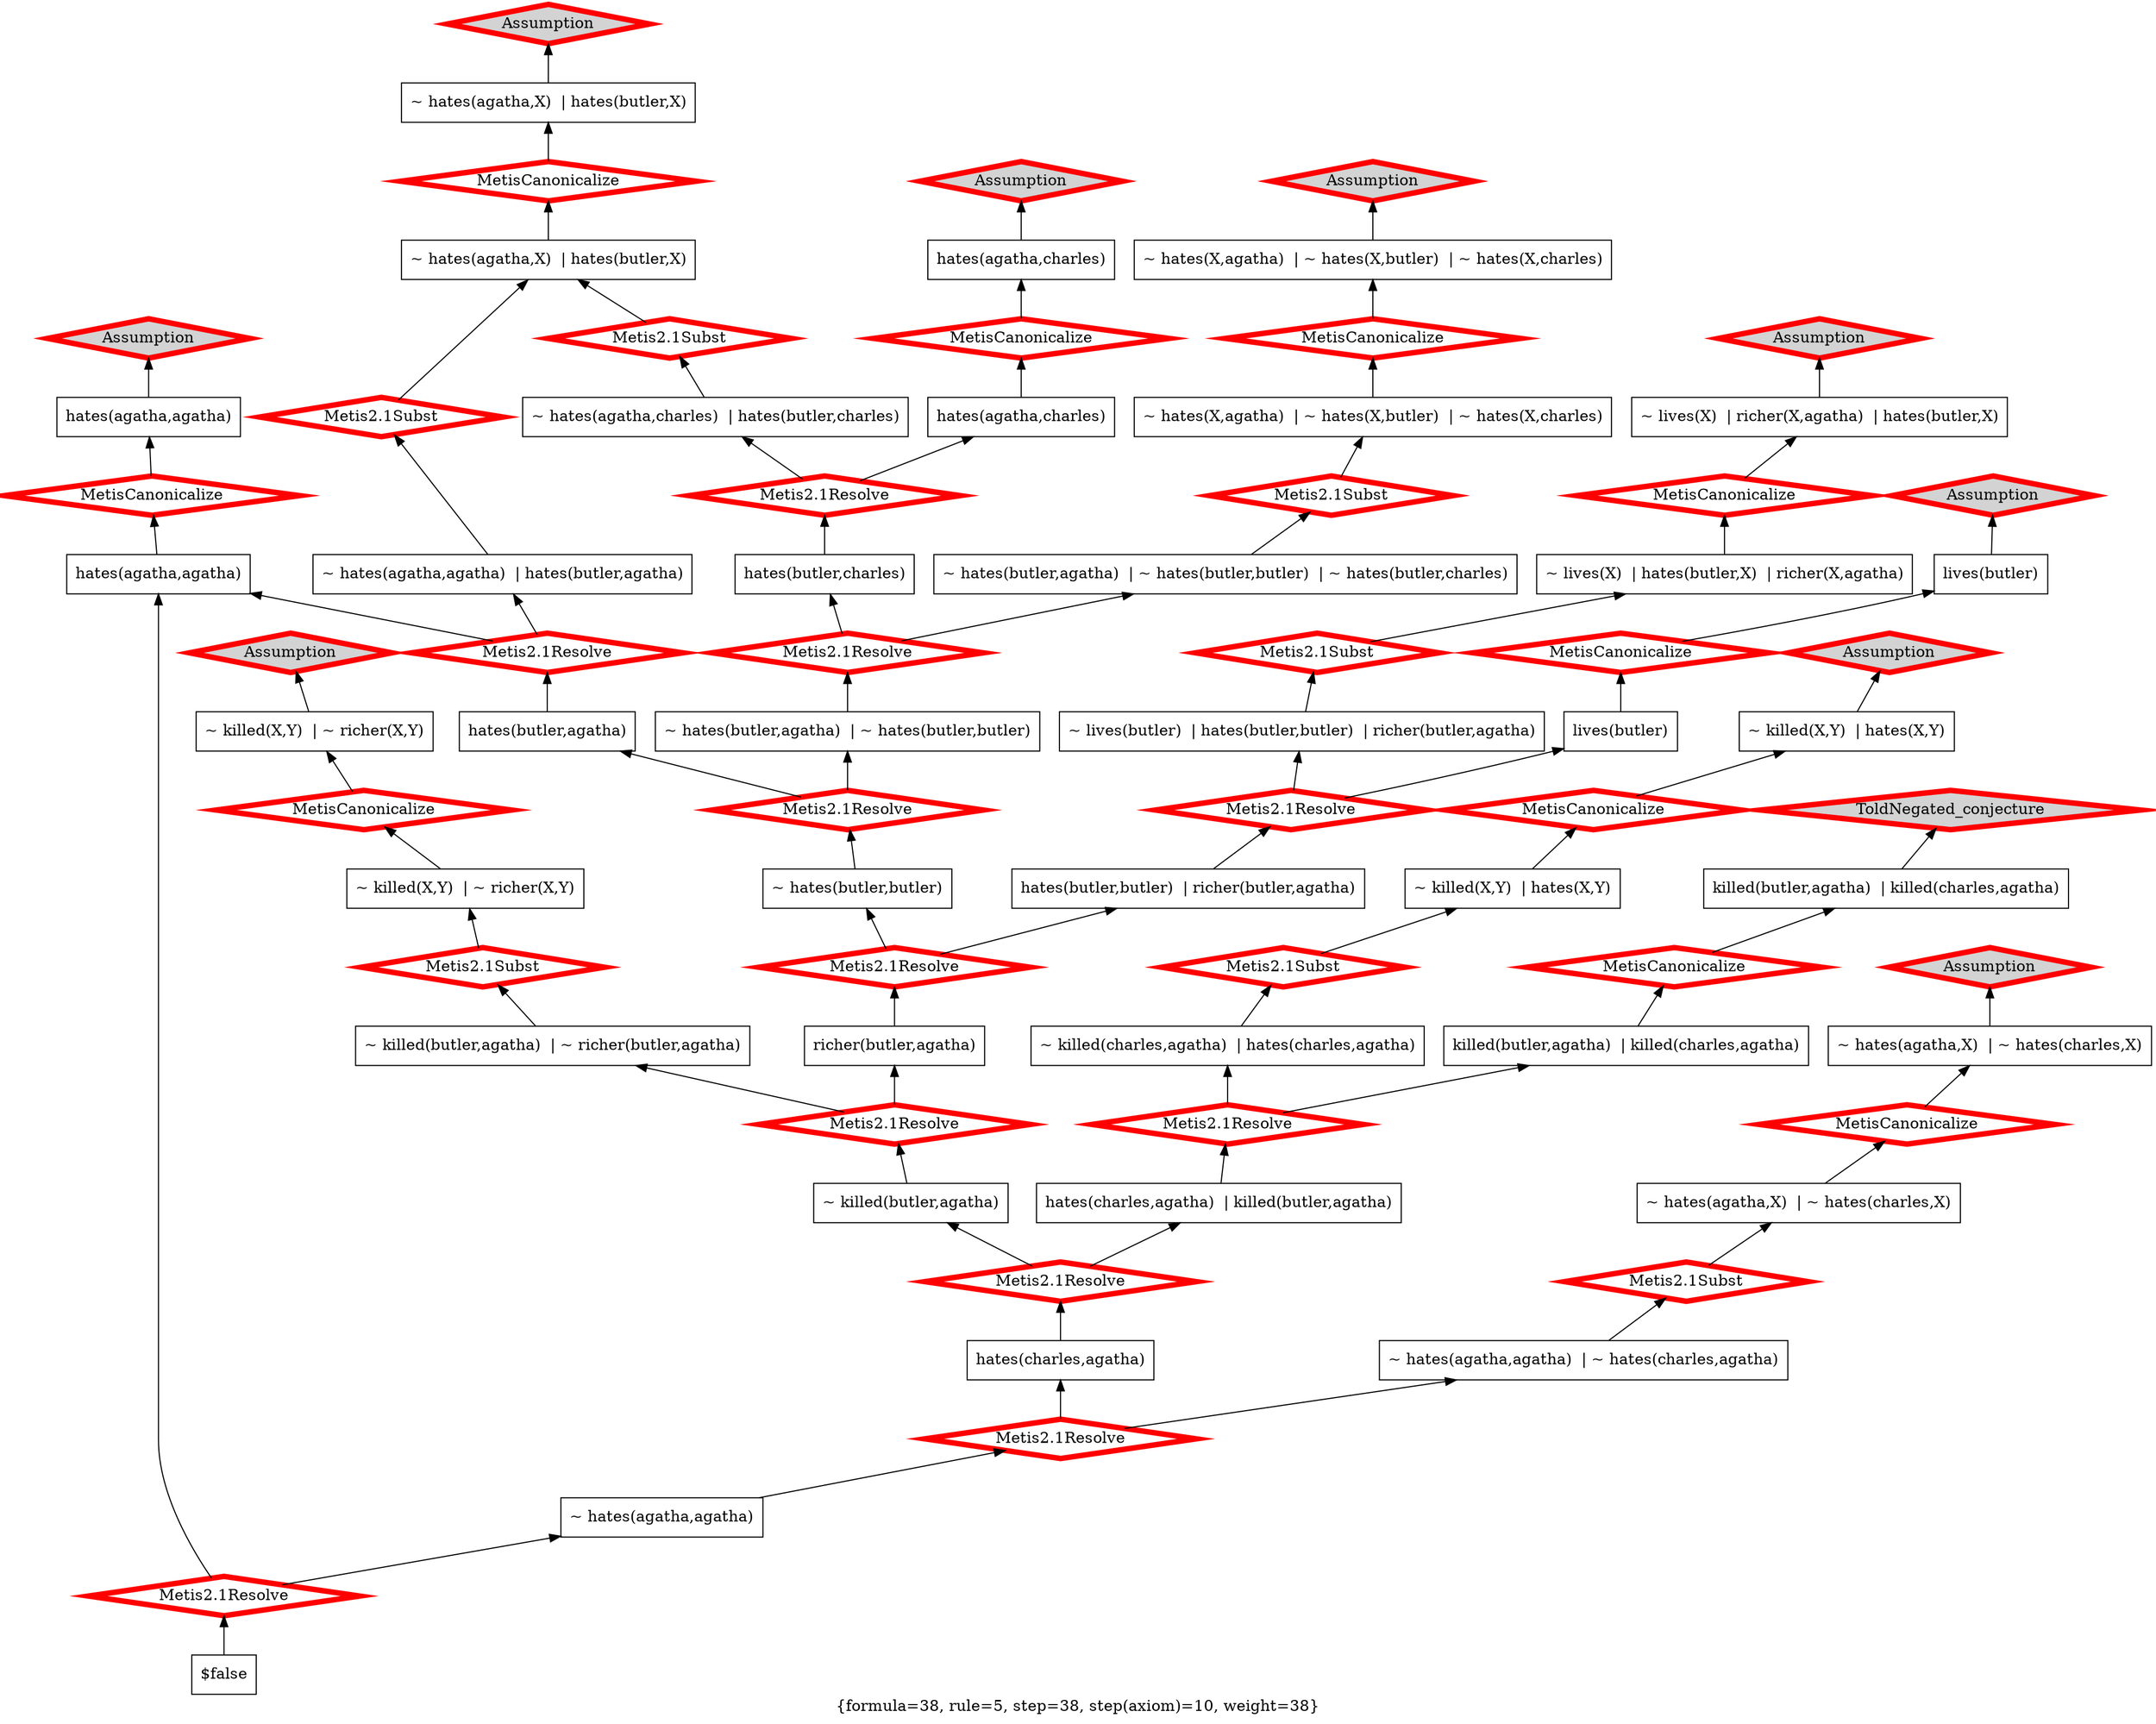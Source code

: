 digraph g 
{ rankdir=BT;
 labelloc=b label="{formula=38, rule=5, step=38, step(axiom)=10, weight=38}"  
 "x_338" [ URL="http://inference-web.org/proofs/tptp/Solutions/PUZ/PUZ001-1/Metis---2.2/answer.owl#ns_refute_0_19_conclusion" color="black" shape="box" label="hates(agatha,agatha)" fillcolor="white" style="filled"  ];
  "x_234" [ URL="http://inference-web.org/proofs/tptp/Solutions/PUZ/PUZ001-1/Metis---2.2/answer.owl#ns_prove_neither_charles_nor_butler_did_it_conclusion" color="black" shape="box" label="killed(butler,agatha)  | killed(charles,agatha)" fillcolor="white" style="filled"  ];
  "x_301" [ URL="http://inference-web.org/proofs/tptp/Solutions/PUZ/PUZ001-1/Metis---2.2/answer.owl#ns_same_hates_conclusion" color="black" shape="box" label="~ hates(agatha,X)  | hates(butler,X)" fillcolor="white" style="filled"  ];
  "x_302" [ URL="http://inference-web.org/proofs/tptp/Solutions/PUZ/PUZ001-1/Metis---2.2/answer.owl#ns_refute_0_16_conclusion" color="black" shape="box" label="~ hates(X,agatha)  | ~ hates(X,butler)  | ~ hates(X,charles)" fillcolor="white" style="filled"  ];
  "x_277" [ URL="http://inference-web.org/proofs/tptp/Solutions/PUZ/PUZ001-1/Metis---2.2/answer.owl#ns_refute_0_11_conclusion" color="black" shape="box" label="hates(butler,butler)  | richer(butler,agatha)" fillcolor="white" style="filled"  ];
  "x_235" [ URL="http://inference-web.org/proofs/tptp/Solutions/PUZ/PUZ001-1/Metis---2.2/answer.owl#ns_different_hates_conclusion" color="black" shape="box" label="~ hates(agatha,X)  | ~ hates(charles,X)" fillcolor="white" style="filled"  ];
  "x_239" [ URL="http://inference-web.org/proofs/tptp/Solutions/PUZ/PUZ001-1/Metis---2.2/answer.owl#ns_refute_0_27_conclusion" color="black" shape="box" label="$false" fillcolor="white" style="filled"  ];
  "x_344" [ URL="http://inference-web.org/proofs/tptp/Solutions/PUZ/PUZ001-1/Metis---2.2/answer.owl#ns_butler_conclusion" color="black" shape="box" label="lives(butler)" fillcolor="white" style="filled"  ];
  "x_240" [ URL="http://inference-web.org/proofs/tptp/Solutions/PUZ/PUZ001-1/Metis---2.2/answer.owl#ns_refute_0_7_conclusion" color="black" shape="box" label="~ killed(butler,agatha)  | ~ richer(butler,agatha)" fillcolor="white" style="filled"  ];
  "x_241" [ URL="http://inference-web.org/proofs/tptp/Solutions/PUZ/PUZ001-1/Metis---2.2/answer.owl#ns_refute_0_4_conclusion" color="black" shape="box" label="~ killed(charles,agatha)  | hates(charles,agatha)" fillcolor="white" style="filled"  ];
  "x_242" [ URL="http://inference-web.org/proofs/tptp/Solutions/PUZ/PUZ001-1/Metis---2.2/answer.owl#ns_agatha_hates_charles_conclusion" color="black" shape="box" label="hates(agatha,charles)" fillcolor="white" style="filled"  ];
  "x_308" [ URL="http://inference-web.org/proofs/tptp/Solutions/PUZ/PUZ001-1/Metis---2.2/answer.owl#ns_refute_0_1_conclusion" color="black" shape="box" label="~ hates(agatha,agatha)  | ~ hates(charles,agatha)" fillcolor="white" style="filled"  ];
  "x_281" [ URL="http://inference-web.org/proofs/tptp/Solutions/PUZ/PUZ001-1/Metis---2.2/answer.owl#ns_no_one_hates_everyone_conclusion" color="black" shape="box" label="~ hates(X,agatha)  | ~ hates(X,butler)  | ~ hates(X,charles)" fillcolor="white" style="filled"  ];
  "x_244" [ URL="http://inference-web.org/proofs/tptp/Solutions/PUZ/PUZ001-1/Metis---2.2/answer.owl#ns_refute_0_24_conclusion" color="black" shape="box" label="~ killed(butler,agatha)" fillcolor="white" style="filled"  ];
  "x_245" [ URL="http://inference-web.org/proofs/tptp/Solutions/PUZ/PUZ001-1/Metis---2.2/answer.owl#ns_refute_0_0_conclusion" color="black" shape="box" label="~ hates(agatha,X)  | ~ hates(charles,X)" fillcolor="white" style="filled"  ];
  "x_311" [ URL="http://inference-web.org/proofs/tptp/Solutions/PUZ/PUZ001-1/Metis---2.2/answer.owl#ns_refute_0_9_conclusion" color="black" shape="box" label="~ lives(X)  | hates(butler,X)  | richer(X,agatha)" fillcolor="white" style="filled"  ];
  "x_247" [ URL="http://inference-web.org/proofs/tptp/Solutions/PUZ/PUZ001-1/Metis---2.2/answer.owl#ns_refute_0_23_conclusion" color="black" shape="box" label="richer(butler,agatha)" fillcolor="white" style="filled"  ];
  "x_249" [ URL="http://inference-web.org/proofs/tptp/Solutions/PUZ/PUZ001-1/Metis---2.2/answer.owl#ns_refute_0_8_conclusion" color="black" shape="box" label="lives(butler)" fillcolor="white" style="filled"  ];
  "x_315" [ URL="http://inference-web.org/proofs/tptp/Solutions/PUZ/PUZ001-1/Metis---2.2/answer.owl#ns_refute_0_25_conclusion" color="black" shape="box" label="hates(charles,agatha)" fillcolor="white" style="filled"  ];
  "x_316" [ URL="http://inference-web.org/proofs/tptp/Solutions/PUZ/PUZ001-1/Metis---2.2/answer.owl#ns_refute_0_21_conclusion" color="black" shape="box" label="hates(butler,agatha)" fillcolor="white" style="filled"  ];
  "x_286" [ URL="http://inference-web.org/proofs/tptp/Solutions/PUZ/PUZ001-1/Metis---2.2/answer.owl#ns_refute_0_2_conclusion" color="black" shape="box" label="killed(butler,agatha)  | killed(charles,agatha)" fillcolor="white" style="filled"  ];
  "x_320" [ URL="http://inference-web.org/proofs/tptp/Solutions/PUZ/PUZ001-1/Metis---2.2/answer.owl#ns_butler_hates_poor_conclusion" color="black" shape="box" label="~ lives(X)  | richer(X,agatha)  | hates(butler,X)" fillcolor="white" style="filled"  ];
  "x_322" [ URL="http://inference-web.org/proofs/tptp/Solutions/PUZ/PUZ001-1/Metis---2.2/answer.owl#ns_refute_0_6_conclusion" color="black" shape="box" label="~ killed(X,Y)  | ~ richer(X,Y)" fillcolor="white" style="filled"  ];
  "x_324" [ URL="http://inference-web.org/proofs/tptp/Solutions/PUZ/PUZ001-1/Metis---2.2/answer.owl#ns_refute_0_26_conclusion" color="black" shape="box" label="~ hates(agatha,agatha)" fillcolor="white" style="filled"  ];
  "x_256" [ URL="http://inference-web.org/proofs/tptp/Solutions/PUZ/PUZ001-1/Metis---2.2/answer.owl#ns_refute_0_17_conclusion" color="black" shape="box" label="~ hates(butler,agatha)  | ~ hates(butler,butler)  | ~ hates(butler,charles)" fillcolor="white" style="filled"  ];
  "x_291" [ URL="http://inference-web.org/proofs/tptp/Solutions/PUZ/PUZ001-1/Metis---2.2/answer.owl#ns_agatha_hates_agatha_conclusion" color="black" shape="box" label="hates(agatha,agatha)" fillcolor="white" style="filled"  ];
  "x_327" [ URL="http://inference-web.org/proofs/tptp/Solutions/PUZ/PUZ001-1/Metis---2.2/answer.owl#ns_refute_0_10_conclusion" color="black" shape="box" label="~ lives(butler)  | hates(butler,butler)  | richer(butler,agatha)" fillcolor="white" style="filled"  ];
  "x_356" [ URL="http://inference-web.org/proofs/tptp/Solutions/PUZ/PUZ001-1/Metis---2.2/answer.owl#ns_refute_0_12_conclusion" color="black" shape="box" label="hates(agatha,charles)" fillcolor="white" style="filled"  ];
  "x_292" [ URL="http://inference-web.org/proofs/tptp/Solutions/PUZ/PUZ001-1/Metis---2.2/answer.owl#ns_refute_0_5_conclusion" color="black" shape="box" label="hates(charles,agatha)  | killed(butler,agatha)" fillcolor="white" style="filled"  ];
  "x_263" [ URL="http://inference-web.org/proofs/tptp/Solutions/PUZ/PUZ001-1/Metis---2.2/answer.owl#ns_refute_0_20_conclusion" color="black" shape="box" label="~ hates(agatha,agatha)  | hates(butler,agatha)" fillcolor="white" style="filled"  ];
  "x_265" [ URL="http://inference-web.org/proofs/tptp/Solutions/PUZ/PUZ001-1/Metis---2.2/answer.owl#ns_killer_hates_victim_conclusion" color="black" shape="box" label="~ killed(X,Y)  | hates(X,Y)" fillcolor="white" style="filled"  ];
  "x_359" [ URL="http://inference-web.org/proofs/tptp/Solutions/PUZ/PUZ001-1/Metis---2.2/answer.owl#ns_refute_0_15_conclusion" color="black" shape="box" label="hates(butler,charles)" fillcolor="white" style="filled"  ];
  "x_333" [ URL="http://inference-web.org/proofs/tptp/Solutions/PUZ/PUZ001-1/Metis---2.2/answer.owl#ns_refute_0_3_conclusion" color="black" shape="box" label="~ killed(X,Y)  | hates(X,Y)" fillcolor="white" style="filled"  ];
  "x_363" [ URL="http://inference-web.org/proofs/tptp/Solutions/PUZ/PUZ001-1/Metis---2.2/answer.owl#ns_refute_0_22_conclusion" color="black" shape="box" label="~ hates(butler,butler)" fillcolor="white" style="filled"  ];
  "x_270" [ URL="http://inference-web.org/proofs/tptp/Solutions/PUZ/PUZ001-1/Metis---2.2/answer.owl#ns_refute_0_13_conclusion" color="black" shape="box" label="~ hates(agatha,X)  | hates(butler,X)" fillcolor="white" style="filled"  ];
  "x_273" [ URL="http://inference-web.org/proofs/tptp/Solutions/PUZ/PUZ001-1/Metis---2.2/answer.owl#ns_refute_0_18_conclusion" color="black" shape="box" label="~ hates(butler,agatha)  | ~ hates(butler,butler)" fillcolor="white" style="filled"  ];
  "x_299" [ URL="http://inference-web.org/proofs/tptp/Solutions/PUZ/PUZ001-1/Metis---2.2/answer.owl#ns_poorer_killer_conclusion" color="black" shape="box" label="~ killed(X,Y)  | ~ richer(X,Y)" fillcolor="white" style="filled"  ];
  "x_275" [ URL="http://inference-web.org/proofs/tptp/Solutions/PUZ/PUZ001-1/Metis---2.2/answer.owl#ns_refute_0_14_conclusion" color="black" shape="box" label="~ hates(agatha,charles)  | hates(butler,charles)" fillcolor="white" style="filled"  ];
  "490ca8fb:1242f8625f3:-7d8f" [ URL="http://browser.inference-web.org/iwbrowser/BrowseNodeSet?url=http%3A%2F%2Finference-web.org%2Fproofs%2Ftptp%2FSolutions%2FPUZ%2FPUZ001-1%2FMetis---2.2%2Fanswer.owl%23ns_refute_0_24" color="red" shape="diamond" label="Metis2.1Resolve" fillcolor="white" style="filled" penwidth="5"  ];
  "x_244" -> "490ca8fb:1242f8625f3:-7d8f";
  "490ca8fb:1242f8625f3:-7d8f" -> "x_240";
  "490ca8fb:1242f8625f3:-7d8f" -> "x_247";
  "490ca8fb:1242f8625f3:-7d66" [ URL="http://browser.inference-web.org/iwbrowser/BrowseNodeSet?url=http%3A%2F%2Finference-web.org%2Fproofs%2Ftptp%2FSolutions%2FPUZ%2FPUZ001-1%2FMetis---2.2%2Fanswer.owl%23ns_refute_0_11" color="red" shape="diamond" label="Metis2.1Resolve" fillcolor="white" style="filled" penwidth="5"  ];
  "x_277" -> "490ca8fb:1242f8625f3:-7d66";
  "490ca8fb:1242f8625f3:-7d66" -> "x_249";
  "490ca8fb:1242f8625f3:-7d66" -> "x_327";
  "490ca8fb:1242f8625f3:-7d72" [ URL="http://browser.inference-web.org/iwbrowser/BrowseNodeSet?url=http%3A%2F%2Finference-web.org%2Fproofs%2Ftptp%2FSolutions%2FPUZ%2FPUZ001-1%2FMetis---2.2%2Fanswer.owl%23ns_same_hates" color="red" shape="diamond" label="Assumption" fillcolor="lightgrey" style="filled" penwidth="5"  ];
  "x_301" -> "490ca8fb:1242f8625f3:-7d72";
  "490ca8fb:1242f8625f3:-7d8a" [ URL="http://browser.inference-web.org/iwbrowser/BrowseNodeSet?url=http%3A%2F%2Finference-web.org%2Fproofs%2Ftptp%2FSolutions%2FPUZ%2FPUZ001-1%2FMetis---2.2%2Fanswer.owl%23ns_refute_0_6" color="red" shape="diamond" label="MetisCanonicalize" fillcolor="white" style="filled" penwidth="5"  ];
  "x_322" -> "490ca8fb:1242f8625f3:-7d8a";
  "490ca8fb:1242f8625f3:-7d8a" -> "x_299";
  "490ca8fb:1242f8625f3:-7d7a" [ URL="http://browser.inference-web.org/iwbrowser/BrowseNodeSet?url=http%3A%2F%2Finference-web.org%2Fproofs%2Ftptp%2FSolutions%2FPUZ%2FPUZ001-1%2FMetis---2.2%2Fanswer.owl%23ns_no_one_hates_everyone" color="red" shape="diamond" label="Assumption" fillcolor="lightgrey" style="filled" penwidth="5"  ];
  "x_281" -> "490ca8fb:1242f8625f3:-7d7a";
  "490ca8fb:1242f8625f3:-7d76" [ URL="http://browser.inference-web.org/iwbrowser/BrowseNodeSet?url=http%3A%2F%2Finference-web.org%2Fproofs%2Ftptp%2FSolutions%2FPUZ%2FPUZ001-1%2FMetis---2.2%2Fanswer.owl%23ns_refute_0_14" color="red" shape="diamond" label="Metis2.1Subst" fillcolor="white" style="filled" penwidth="5"  ];
  "x_275" -> "490ca8fb:1242f8625f3:-7d76";
  "490ca8fb:1242f8625f3:-7d76" -> "x_270";
  "490ca8fb:1242f8625f3:-7d92" [ URL="http://browser.inference-web.org/iwbrowser/BrowseNodeSet?url=http%3A%2F%2Finference-web.org%2Fproofs%2Ftptp%2FSolutions%2FPUZ%2FPUZ001-1%2FMetis---2.2%2Fanswer.owl%23ns_refute_0_25" color="red" shape="diamond" label="Metis2.1Resolve" fillcolor="white" style="filled" penwidth="5"  ];
  "x_315" -> "490ca8fb:1242f8625f3:-7d92";
  "490ca8fb:1242f8625f3:-7d92" -> "x_244";
  "490ca8fb:1242f8625f3:-7d92" -> "x_292";
  "490ca8fb:1242f8625f3:-7d53" [ URL="http://browser.inference-web.org/iwbrowser/BrowseNodeSet?url=http%3A%2F%2Finference-web.org%2Fproofs%2Ftptp%2FSolutions%2FPUZ%2FPUZ001-1%2FMetis---2.2%2Fanswer.owl%23ns_refute_0_2" color="red" shape="diamond" label="MetisCanonicalize" fillcolor="white" style="filled" penwidth="5"  ];
  "x_286" -> "490ca8fb:1242f8625f3:-7d53";
  "490ca8fb:1242f8625f3:-7d53" -> "x_234";
  "490ca8fb:1242f8625f3:-7d71" [ URL="http://browser.inference-web.org/iwbrowser/BrowseNodeSet?url=http%3A%2F%2Finference-web.org%2Fproofs%2Ftptp%2FSolutions%2FPUZ%2FPUZ001-1%2FMetis---2.2%2Fanswer.owl%23ns_refute_0_12" color="red" shape="diamond" label="MetisCanonicalize" fillcolor="white" style="filled" penwidth="5"  ];
  "x_356" -> "490ca8fb:1242f8625f3:-7d71";
  "490ca8fb:1242f8625f3:-7d71" -> "x_242";
  "490ca8fb:1242f8625f3:-7d67" [ URL="http://browser.inference-web.org/iwbrowser/BrowseNodeSet?url=http%3A%2F%2Finference-web.org%2Fproofs%2Ftptp%2FSolutions%2FPUZ%2FPUZ001-1%2FMetis---2.2%2Fanswer.owl%23ns_agatha_hates_agatha" color="red" shape="diamond" label="Assumption" fillcolor="lightgrey" style="filled" penwidth="5"  ];
  "x_291" -> "490ca8fb:1242f8625f3:-7d67";
  "490ca8fb:1242f8625f3:-7d56" [ URL="http://browser.inference-web.org/iwbrowser/BrowseNodeSet?url=http%3A%2F%2Finference-web.org%2Fproofs%2Ftptp%2FSolutions%2FPUZ%2FPUZ001-1%2FMetis---2.2%2Fanswer.owl%23ns_refute_0_3" color="red" shape="diamond" label="MetisCanonicalize" fillcolor="white" style="filled" penwidth="5"  ];
  "x_333" -> "490ca8fb:1242f8625f3:-7d56";
  "490ca8fb:1242f8625f3:-7d56" -> "x_265";
  "490ca8fb:1242f8625f3:-7d7c" [ URL="http://browser.inference-web.org/iwbrowser/BrowseNodeSet?url=http%3A%2F%2Finference-web.org%2Fproofs%2Ftptp%2FSolutions%2FPUZ%2FPUZ001-1%2FMetis---2.2%2Fanswer.owl%23ns_refute_0_16" color="red" shape="diamond" label="MetisCanonicalize" fillcolor="white" style="filled" penwidth="5"  ];
  "x_302" -> "490ca8fb:1242f8625f3:-7d7c";
  "490ca8fb:1242f8625f3:-7d7c" -> "x_281";
  "490ca8fb:1242f8625f3:-7d63" [ URL="http://browser.inference-web.org/iwbrowser/BrowseNodeSet?url=http%3A%2F%2Finference-web.org%2Fproofs%2Ftptp%2FSolutions%2FPUZ%2FPUZ001-1%2FMetis---2.2%2Fanswer.owl%23ns_refute_0_10" color="red" shape="diamond" label="Metis2.1Subst" fillcolor="white" style="filled" penwidth="5"  ];
  "x_327" -> "490ca8fb:1242f8625f3:-7d63";
  "490ca8fb:1242f8625f3:-7d63" -> "x_311";
  "490ca8fb:1242f8625f3:-7d97" [ URL="http://browser.inference-web.org/iwbrowser/BrowseNodeSet?url=http%3A%2F%2Finference-web.org%2Fproofs%2Ftptp%2FSolutions%2FPUZ%2FPUZ001-1%2FMetis---2.2%2Fanswer.owl%23ns_refute_0_1" color="red" shape="diamond" label="Metis2.1Subst" fillcolor="white" style="filled" penwidth="5"  ];
  "x_308" -> "490ca8fb:1242f8625f3:-7d97";
  "490ca8fb:1242f8625f3:-7d97" -> "x_245";
  "490ca8fb:1242f8625f3:-7d87" [ URL="http://browser.inference-web.org/iwbrowser/BrowseNodeSet?url=http%3A%2F%2Finference-web.org%2Fproofs%2Ftptp%2FSolutions%2FPUZ%2FPUZ001-1%2FMetis---2.2%2Fanswer.owl%23ns_refute_0_23" color="red" shape="diamond" label="Metis2.1Resolve" fillcolor="white" style="filled" penwidth="5"  ];
  "x_247" -> "490ca8fb:1242f8625f3:-7d87";
  "490ca8fb:1242f8625f3:-7d87" -> "x_277";
  "490ca8fb:1242f8625f3:-7d87" -> "x_363";
  "490ca8fb:1242f8625f3:-7d5c" [ URL="http://browser.inference-web.org/iwbrowser/BrowseNodeSet?url=http%3A%2F%2Finference-web.org%2Fproofs%2Ftptp%2FSolutions%2FPUZ%2FPUZ001-1%2FMetis---2.2%2Fanswer.owl%23ns_butler" color="red" shape="diamond" label="Assumption" fillcolor="lightgrey" style="filled" penwidth="5"  ];
  "x_344" -> "490ca8fb:1242f8625f3:-7d5c";
  "490ca8fb:1242f8625f3:-7d81" [ URL="http://browser.inference-web.org/iwbrowser/BrowseNodeSet?url=http%3A%2F%2Finference-web.org%2Fproofs%2Ftptp%2FSolutions%2FPUZ%2FPUZ001-1%2FMetis---2.2%2Fanswer.owl%23ns_refute_0_18" color="red" shape="diamond" label="Metis2.1Resolve" fillcolor="white" style="filled" penwidth="5"  ];
  "x_273" -> "490ca8fb:1242f8625f3:-7d81";
  "490ca8fb:1242f8625f3:-7d81" -> "x_256";
  "490ca8fb:1242f8625f3:-7d81" -> "x_359";
  "490ca8fb:1242f8625f3:-7d9d" [ URL="http://browser.inference-web.org/iwbrowser/BrowseNodeSet?url=http%3A%2F%2Finference-web.org%2Fproofs%2Ftptp%2FSolutions%2FPUZ%2FPUZ001-1%2FMetis---2.2%2Fanswer.owl%23answer" color="red" shape="diamond" label="Metis2.1Resolve" fillcolor="white" style="filled" penwidth="5"  ];
  "x_239" -> "490ca8fb:1242f8625f3:-7d9d";
  "490ca8fb:1242f8625f3:-7d9d" -> "x_324";
  "490ca8fb:1242f8625f3:-7d9d" -> "x_338";
  "490ca8fb:1242f8625f3:-7d6f" [ URL="http://browser.inference-web.org/iwbrowser/BrowseNodeSet?url=http%3A%2F%2Finference-web.org%2Fproofs%2Ftptp%2FSolutions%2FPUZ%2FPUZ001-1%2FMetis---2.2%2Fanswer.owl%23ns_agatha_hates_charles" color="red" shape="diamond" label="Assumption" fillcolor="lightgrey" style="filled" penwidth="5"  ];
  "x_242" -> "490ca8fb:1242f8625f3:-7d6f";
  "490ca8fb:1242f8625f3:-7d74" [ URL="http://browser.inference-web.org/iwbrowser/BrowseNodeSet?url=http%3A%2F%2Finference-web.org%2Fproofs%2Ftptp%2FSolutions%2FPUZ%2FPUZ001-1%2FMetis---2.2%2Fanswer.owl%23ns_refute_0_13" color="red" shape="diamond" label="MetisCanonicalize" fillcolor="white" style="filled" penwidth="5"  ];
  "x_270" -> "490ca8fb:1242f8625f3:-7d74";
  "490ca8fb:1242f8625f3:-7d74" -> "x_301";
  "490ca8fb:1242f8625f3:-7d95" [ URL="http://browser.inference-web.org/iwbrowser/BrowseNodeSet?url=http%3A%2F%2Finference-web.org%2Fproofs%2Ftptp%2FSolutions%2FPUZ%2FPUZ001-1%2FMetis---2.2%2Fanswer.owl%23ns_refute_0_0" color="red" shape="diamond" label="MetisCanonicalize" fillcolor="white" style="filled" penwidth="5"  ];
  "x_245" -> "490ca8fb:1242f8625f3:-7d95";
  "490ca8fb:1242f8625f3:-7d95" -> "x_235";
  "490ca8fb:1242f8625f3:-7d9a" [ URL="http://browser.inference-web.org/iwbrowser/BrowseNodeSet?url=http%3A%2F%2Finference-web.org%2Fproofs%2Ftptp%2FSolutions%2FPUZ%2FPUZ001-1%2FMetis---2.2%2Fanswer.owl%23ns_refute_0_26" color="red" shape="diamond" label="Metis2.1Resolve" fillcolor="white" style="filled" penwidth="5"  ];
  "x_324" -> "490ca8fb:1242f8625f3:-7d9a";
  "490ca8fb:1242f8625f3:-7d9a" -> "x_308";
  "490ca8fb:1242f8625f3:-7d9a" -> "x_315";
  "490ca8fb:1242f8625f3:-7d6b" [ URL="http://browser.inference-web.org/iwbrowser/BrowseNodeSet?url=http%3A%2F%2Finference-web.org%2Fproofs%2Ftptp%2FSolutions%2FPUZ%2FPUZ001-1%2FMetis---2.2%2Fanswer.owl%23ns_refute_0_20" color="red" shape="diamond" label="Metis2.1Subst" fillcolor="white" style="filled" penwidth="5"  ];
  "x_263" -> "490ca8fb:1242f8625f3:-7d6b";
  "490ca8fb:1242f8625f3:-7d6b" -> "x_270";
  "490ca8fb:1242f8625f3:-7d5b" [ URL="http://browser.inference-web.org/iwbrowser/BrowseNodeSet?url=http%3A%2F%2Finference-web.org%2Fproofs%2Ftptp%2FSolutions%2FPUZ%2FPUZ001-1%2FMetis---2.2%2Fanswer.owl%23ns_refute_0_5" color="red" shape="diamond" label="Metis2.1Resolve" fillcolor="white" style="filled" penwidth="5"  ];
  "x_292" -> "490ca8fb:1242f8625f3:-7d5b";
  "490ca8fb:1242f8625f3:-7d5b" -> "x_241";
  "490ca8fb:1242f8625f3:-7d5b" -> "x_286";
  "490ca8fb:1242f8625f3:-7d51" [ URL="http://browser.inference-web.org/iwbrowser/BrowseNodeSet?url=http%3A%2F%2Finference-web.org%2Fproofs%2Ftptp%2FSolutions%2FPUZ%2FPUZ001-1%2FMetis---2.2%2Fanswer.owl%23ns_prove_neither_charles_nor_butler_did_it" color="red" shape="diamond" label="ToldNegated_conjecture" fillcolor="lightgrey" style="filled" penwidth="5"  ];
  "x_234" -> "490ca8fb:1242f8625f3:-7d51";
  "490ca8fb:1242f8625f3:-7d88" [ URL="http://browser.inference-web.org/iwbrowser/BrowseNodeSet?url=http%3A%2F%2Finference-web.org%2Fproofs%2Ftptp%2FSolutions%2FPUZ%2FPUZ001-1%2FMetis---2.2%2Fanswer.owl%23ns_poorer_killer" color="red" shape="diamond" label="Assumption" fillcolor="lightgrey" style="filled" penwidth="5"  ];
  "x_299" -> "490ca8fb:1242f8625f3:-7d88";
  "490ca8fb:1242f8625f3:-7d84" [ URL="http://browser.inference-web.org/iwbrowser/BrowseNodeSet?url=http%3A%2F%2Finference-web.org%2Fproofs%2Ftptp%2FSolutions%2FPUZ%2FPUZ001-1%2FMetis---2.2%2Fanswer.owl%23ns_refute_0_22" color="red" shape="diamond" label="Metis2.1Resolve" fillcolor="white" style="filled" penwidth="5"  ];
  "x_363" -> "490ca8fb:1242f8625f3:-7d84";
  "490ca8fb:1242f8625f3:-7d84" -> "x_273";
  "490ca8fb:1242f8625f3:-7d84" -> "x_316";
  "490ca8fb:1242f8625f3:-7d8c" [ URL="http://browser.inference-web.org/iwbrowser/BrowseNodeSet?url=http%3A%2F%2Finference-web.org%2Fproofs%2Ftptp%2FSolutions%2FPUZ%2FPUZ001-1%2FMetis---2.2%2Fanswer.owl%23ns_refute_0_7" color="red" shape="diamond" label="Metis2.1Subst" fillcolor="white" style="filled" penwidth="5"  ];
  "x_240" -> "490ca8fb:1242f8625f3:-7d8c";
  "490ca8fb:1242f8625f3:-7d8c" -> "x_322";
  "490ca8fb:1242f8625f3:-7d5f" [ URL="http://browser.inference-web.org/iwbrowser/BrowseNodeSet?url=http%3A%2F%2Finference-web.org%2Fproofs%2Ftptp%2FSolutions%2FPUZ%2FPUZ001-1%2FMetis---2.2%2Fanswer.owl%23ns_butler_hates_poor" color="red" shape="diamond" label="Assumption" fillcolor="lightgrey" style="filled" penwidth="5"  ];
  "x_320" -> "490ca8fb:1242f8625f3:-7d5f";
  "490ca8fb:1242f8625f3:-7d7e" [ URL="http://browser.inference-web.org/iwbrowser/BrowseNodeSet?url=http%3A%2F%2Finference-web.org%2Fproofs%2Ftptp%2FSolutions%2FPUZ%2FPUZ001-1%2FMetis---2.2%2Fanswer.owl%23ns_refute_0_17" color="red" shape="diamond" label="Metis2.1Subst" fillcolor="white" style="filled" penwidth="5"  ];
  "x_256" -> "490ca8fb:1242f8625f3:-7d7e";
  "490ca8fb:1242f8625f3:-7d7e" -> "x_302";
  "490ca8fb:1242f8625f3:-7d6e" [ URL="http://browser.inference-web.org/iwbrowser/BrowseNodeSet?url=http%3A%2F%2Finference-web.org%2Fproofs%2Ftptp%2FSolutions%2FPUZ%2FPUZ001-1%2FMetis---2.2%2Fanswer.owl%23ns_refute_0_21" color="red" shape="diamond" label="Metis2.1Resolve" fillcolor="white" style="filled" penwidth="5"  ];
  "x_316" -> "490ca8fb:1242f8625f3:-7d6e";
  "490ca8fb:1242f8625f3:-7d6e" -> "x_263";
  "490ca8fb:1242f8625f3:-7d6e" -> "x_338";
  "490ca8fb:1242f8625f3:-7d61" [ URL="http://browser.inference-web.org/iwbrowser/BrowseNodeSet?url=http%3A%2F%2Finference-web.org%2Fproofs%2Ftptp%2FSolutions%2FPUZ%2FPUZ001-1%2FMetis---2.2%2Fanswer.owl%23ns_refute_0_9" color="red" shape="diamond" label="MetisCanonicalize" fillcolor="white" style="filled" penwidth="5"  ];
  "x_311" -> "490ca8fb:1242f8625f3:-7d61";
  "490ca8fb:1242f8625f3:-7d61" -> "x_320";
  "490ca8fb:1242f8625f3:-7d79" [ URL="http://browser.inference-web.org/iwbrowser/BrowseNodeSet?url=http%3A%2F%2Finference-web.org%2Fproofs%2Ftptp%2FSolutions%2FPUZ%2FPUZ001-1%2FMetis---2.2%2Fanswer.owl%23ns_refute_0_15" color="red" shape="diamond" label="Metis2.1Resolve" fillcolor="white" style="filled" penwidth="5"  ];
  "x_359" -> "490ca8fb:1242f8625f3:-7d79";
  "490ca8fb:1242f8625f3:-7d79" -> "x_275";
  "490ca8fb:1242f8625f3:-7d79" -> "x_356";
  "490ca8fb:1242f8625f3:-7d58" [ URL="http://browser.inference-web.org/iwbrowser/BrowseNodeSet?url=http%3A%2F%2Finference-web.org%2Fproofs%2Ftptp%2FSolutions%2FPUZ%2FPUZ001-1%2FMetis---2.2%2Fanswer.owl%23ns_refute_0_4" color="red" shape="diamond" label="Metis2.1Subst" fillcolor="white" style="filled" penwidth="5"  ];
  "x_241" -> "490ca8fb:1242f8625f3:-7d58";
  "490ca8fb:1242f8625f3:-7d58" -> "x_333";
  "490ca8fb:1242f8625f3:-7d69" [ URL="http://browser.inference-web.org/iwbrowser/BrowseNodeSet?url=http%3A%2F%2Finference-web.org%2Fproofs%2Ftptp%2FSolutions%2FPUZ%2FPUZ001-1%2FMetis---2.2%2Fanswer.owl%23ns_refute_0_19" color="red" shape="diamond" label="MetisCanonicalize" fillcolor="white" style="filled" penwidth="5"  ];
  "x_338" -> "490ca8fb:1242f8625f3:-7d69";
  "490ca8fb:1242f8625f3:-7d69" -> "x_291";
  "490ca8fb:1242f8625f3:-7d93" [ URL="http://browser.inference-web.org/iwbrowser/BrowseNodeSet?url=http%3A%2F%2Finference-web.org%2Fproofs%2Ftptp%2FSolutions%2FPUZ%2FPUZ001-1%2FMetis---2.2%2Fanswer.owl%23ns_different_hates" color="red" shape="diamond" label="Assumption" fillcolor="lightgrey" style="filled" penwidth="5"  ];
  "x_235" -> "490ca8fb:1242f8625f3:-7d93";
  "490ca8fb:1242f8625f3:-7d54" [ URL="http://browser.inference-web.org/iwbrowser/BrowseNodeSet?url=http%3A%2F%2Finference-web.org%2Fproofs%2Ftptp%2FSolutions%2FPUZ%2FPUZ001-1%2FMetis---2.2%2Fanswer.owl%23ns_killer_hates_victim" color="red" shape="diamond" label="Assumption" fillcolor="lightgrey" style="filled" penwidth="5"  ];
  "x_265" -> "490ca8fb:1242f8625f3:-7d54";
  "490ca8fb:1242f8625f3:-7d5e" [ URL="http://browser.inference-web.org/iwbrowser/BrowseNodeSet?url=http%3A%2F%2Finference-web.org%2Fproofs%2Ftptp%2FSolutions%2FPUZ%2FPUZ001-1%2FMetis---2.2%2Fanswer.owl%23ns_refute_0_8" color="red" shape="diamond" label="MetisCanonicalize" fillcolor="white" style="filled" penwidth="5"  ];
  "x_249" -> "490ca8fb:1242f8625f3:-7d5e";
  "490ca8fb:1242f8625f3:-7d5e" -> "x_344";
  }
